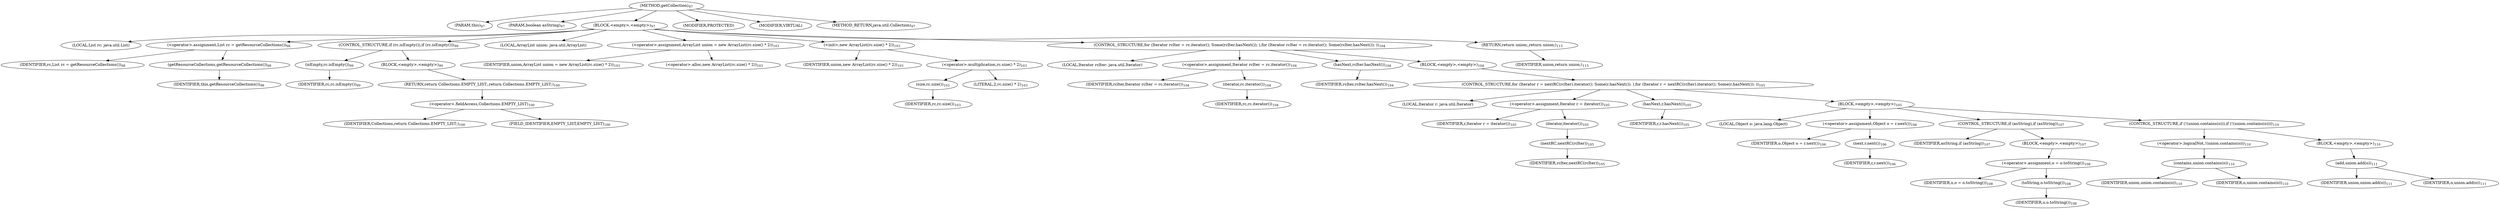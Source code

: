digraph "getCollection" {  
"120" [label = <(METHOD,getCollection)<SUB>97</SUB>> ]
"16" [label = <(PARAM,this)<SUB>97</SUB>> ]
"121" [label = <(PARAM,boolean asString)<SUB>97</SUB>> ]
"122" [label = <(BLOCK,&lt;empty&gt;,&lt;empty&gt;)<SUB>97</SUB>> ]
"123" [label = <(LOCAL,List rc: java.util.List)> ]
"124" [label = <(&lt;operator&gt;.assignment,List rc = getResourceCollections())<SUB>98</SUB>> ]
"125" [label = <(IDENTIFIER,rc,List rc = getResourceCollections())<SUB>98</SUB>> ]
"126" [label = <(getResourceCollections,getResourceCollections())<SUB>98</SUB>> ]
"15" [label = <(IDENTIFIER,this,getResourceCollections())<SUB>98</SUB>> ]
"127" [label = <(CONTROL_STRUCTURE,if (rc.isEmpty()),if (rc.isEmpty()))<SUB>99</SUB>> ]
"128" [label = <(isEmpty,rc.isEmpty())<SUB>99</SUB>> ]
"129" [label = <(IDENTIFIER,rc,rc.isEmpty())<SUB>99</SUB>> ]
"130" [label = <(BLOCK,&lt;empty&gt;,&lt;empty&gt;)<SUB>99</SUB>> ]
"131" [label = <(RETURN,return Collections.EMPTY_LIST;,return Collections.EMPTY_LIST;)<SUB>100</SUB>> ]
"132" [label = <(&lt;operator&gt;.fieldAccess,Collections.EMPTY_LIST)<SUB>100</SUB>> ]
"133" [label = <(IDENTIFIER,Collections,return Collections.EMPTY_LIST;)<SUB>100</SUB>> ]
"134" [label = <(FIELD_IDENTIFIER,EMPTY_LIST,EMPTY_LIST)<SUB>100</SUB>> ]
"18" [label = <(LOCAL,ArrayList union: java.util.ArrayList)> ]
"135" [label = <(&lt;operator&gt;.assignment,ArrayList union = new ArrayList(rc.size() * 2))<SUB>103</SUB>> ]
"136" [label = <(IDENTIFIER,union,ArrayList union = new ArrayList(rc.size() * 2))<SUB>103</SUB>> ]
"137" [label = <(&lt;operator&gt;.alloc,new ArrayList(rc.size() * 2))<SUB>103</SUB>> ]
"138" [label = <(&lt;init&gt;,new ArrayList(rc.size() * 2))<SUB>103</SUB>> ]
"17" [label = <(IDENTIFIER,union,new ArrayList(rc.size() * 2))<SUB>103</SUB>> ]
"139" [label = <(&lt;operator&gt;.multiplication,rc.size() * 2)<SUB>103</SUB>> ]
"140" [label = <(size,rc.size())<SUB>103</SUB>> ]
"141" [label = <(IDENTIFIER,rc,rc.size())<SUB>103</SUB>> ]
"142" [label = <(LITERAL,2,rc.size() * 2)<SUB>103</SUB>> ]
"143" [label = <(CONTROL_STRUCTURE,for (Iterator rcIter = rc.iterator(); Some(rcIter.hasNext()); ),for (Iterator rcIter = rc.iterator(); Some(rcIter.hasNext()); ))<SUB>104</SUB>> ]
"144" [label = <(LOCAL,Iterator rcIter: java.util.Iterator)> ]
"145" [label = <(&lt;operator&gt;.assignment,Iterator rcIter = rc.iterator())<SUB>104</SUB>> ]
"146" [label = <(IDENTIFIER,rcIter,Iterator rcIter = rc.iterator())<SUB>104</SUB>> ]
"147" [label = <(iterator,rc.iterator())<SUB>104</SUB>> ]
"148" [label = <(IDENTIFIER,rc,rc.iterator())<SUB>104</SUB>> ]
"149" [label = <(hasNext,rcIter.hasNext())<SUB>104</SUB>> ]
"150" [label = <(IDENTIFIER,rcIter,rcIter.hasNext())<SUB>104</SUB>> ]
"151" [label = <(BLOCK,&lt;empty&gt;,&lt;empty&gt;)<SUB>104</SUB>> ]
"152" [label = <(CONTROL_STRUCTURE,for (Iterator r = nextRC(rcIter).iterator(); Some(r.hasNext()); ),for (Iterator r = nextRC(rcIter).iterator(); Some(r.hasNext()); ))<SUB>105</SUB>> ]
"153" [label = <(LOCAL,Iterator r: java.util.Iterator)> ]
"154" [label = <(&lt;operator&gt;.assignment,Iterator r = iterator())<SUB>105</SUB>> ]
"155" [label = <(IDENTIFIER,r,Iterator r = iterator())<SUB>105</SUB>> ]
"156" [label = <(iterator,iterator())<SUB>105</SUB>> ]
"157" [label = <(nextRC,nextRC(rcIter))<SUB>105</SUB>> ]
"158" [label = <(IDENTIFIER,rcIter,nextRC(rcIter))<SUB>105</SUB>> ]
"159" [label = <(hasNext,r.hasNext())<SUB>105</SUB>> ]
"160" [label = <(IDENTIFIER,r,r.hasNext())<SUB>105</SUB>> ]
"161" [label = <(BLOCK,&lt;empty&gt;,&lt;empty&gt;)<SUB>105</SUB>> ]
"162" [label = <(LOCAL,Object o: java.lang.Object)> ]
"163" [label = <(&lt;operator&gt;.assignment,Object o = r.next())<SUB>106</SUB>> ]
"164" [label = <(IDENTIFIER,o,Object o = r.next())<SUB>106</SUB>> ]
"165" [label = <(next,r.next())<SUB>106</SUB>> ]
"166" [label = <(IDENTIFIER,r,r.next())<SUB>106</SUB>> ]
"167" [label = <(CONTROL_STRUCTURE,if (asString),if (asString))<SUB>107</SUB>> ]
"168" [label = <(IDENTIFIER,asString,if (asString))<SUB>107</SUB>> ]
"169" [label = <(BLOCK,&lt;empty&gt;,&lt;empty&gt;)<SUB>107</SUB>> ]
"170" [label = <(&lt;operator&gt;.assignment,o = o.toString())<SUB>108</SUB>> ]
"171" [label = <(IDENTIFIER,o,o = o.toString())<SUB>108</SUB>> ]
"172" [label = <(toString,o.toString())<SUB>108</SUB>> ]
"173" [label = <(IDENTIFIER,o,o.toString())<SUB>108</SUB>> ]
"174" [label = <(CONTROL_STRUCTURE,if (!(union.contains(o))),if (!(union.contains(o))))<SUB>110</SUB>> ]
"175" [label = <(&lt;operator&gt;.logicalNot,!(union.contains(o)))<SUB>110</SUB>> ]
"176" [label = <(contains,union.contains(o))<SUB>110</SUB>> ]
"177" [label = <(IDENTIFIER,union,union.contains(o))<SUB>110</SUB>> ]
"178" [label = <(IDENTIFIER,o,union.contains(o))<SUB>110</SUB>> ]
"179" [label = <(BLOCK,&lt;empty&gt;,&lt;empty&gt;)<SUB>110</SUB>> ]
"180" [label = <(add,union.add(o))<SUB>111</SUB>> ]
"181" [label = <(IDENTIFIER,union,union.add(o))<SUB>111</SUB>> ]
"182" [label = <(IDENTIFIER,o,union.add(o))<SUB>111</SUB>> ]
"183" [label = <(RETURN,return union;,return union;)<SUB>115</SUB>> ]
"184" [label = <(IDENTIFIER,union,return union;)<SUB>115</SUB>> ]
"185" [label = <(MODIFIER,PROTECTED)> ]
"186" [label = <(MODIFIER,VIRTUAL)> ]
"187" [label = <(METHOD_RETURN,java.util.Collection)<SUB>97</SUB>> ]
  "120" -> "16" 
  "120" -> "121" 
  "120" -> "122" 
  "120" -> "185" 
  "120" -> "186" 
  "120" -> "187" 
  "122" -> "123" 
  "122" -> "124" 
  "122" -> "127" 
  "122" -> "18" 
  "122" -> "135" 
  "122" -> "138" 
  "122" -> "143" 
  "122" -> "183" 
  "124" -> "125" 
  "124" -> "126" 
  "126" -> "15" 
  "127" -> "128" 
  "127" -> "130" 
  "128" -> "129" 
  "130" -> "131" 
  "131" -> "132" 
  "132" -> "133" 
  "132" -> "134" 
  "135" -> "136" 
  "135" -> "137" 
  "138" -> "17" 
  "138" -> "139" 
  "139" -> "140" 
  "139" -> "142" 
  "140" -> "141" 
  "143" -> "144" 
  "143" -> "145" 
  "143" -> "149" 
  "143" -> "151" 
  "145" -> "146" 
  "145" -> "147" 
  "147" -> "148" 
  "149" -> "150" 
  "151" -> "152" 
  "152" -> "153" 
  "152" -> "154" 
  "152" -> "159" 
  "152" -> "161" 
  "154" -> "155" 
  "154" -> "156" 
  "156" -> "157" 
  "157" -> "158" 
  "159" -> "160" 
  "161" -> "162" 
  "161" -> "163" 
  "161" -> "167" 
  "161" -> "174" 
  "163" -> "164" 
  "163" -> "165" 
  "165" -> "166" 
  "167" -> "168" 
  "167" -> "169" 
  "169" -> "170" 
  "170" -> "171" 
  "170" -> "172" 
  "172" -> "173" 
  "174" -> "175" 
  "174" -> "179" 
  "175" -> "176" 
  "176" -> "177" 
  "176" -> "178" 
  "179" -> "180" 
  "180" -> "181" 
  "180" -> "182" 
  "183" -> "184" 
}
